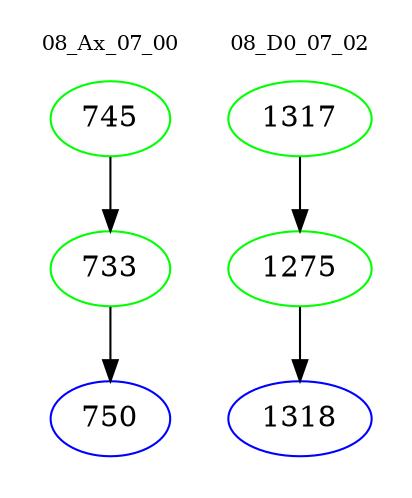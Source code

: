digraph{
subgraph cluster_0 {
color = white
label = "08_Ax_07_00";
fontsize=10;
T0_745 [label="745", color="green"]
T0_745 -> T0_733 [color="black"]
T0_733 [label="733", color="green"]
T0_733 -> T0_750 [color="black"]
T0_750 [label="750", color="blue"]
}
subgraph cluster_1 {
color = white
label = "08_D0_07_02";
fontsize=10;
T1_1317 [label="1317", color="green"]
T1_1317 -> T1_1275 [color="black"]
T1_1275 [label="1275", color="green"]
T1_1275 -> T1_1318 [color="black"]
T1_1318 [label="1318", color="blue"]
}
}
